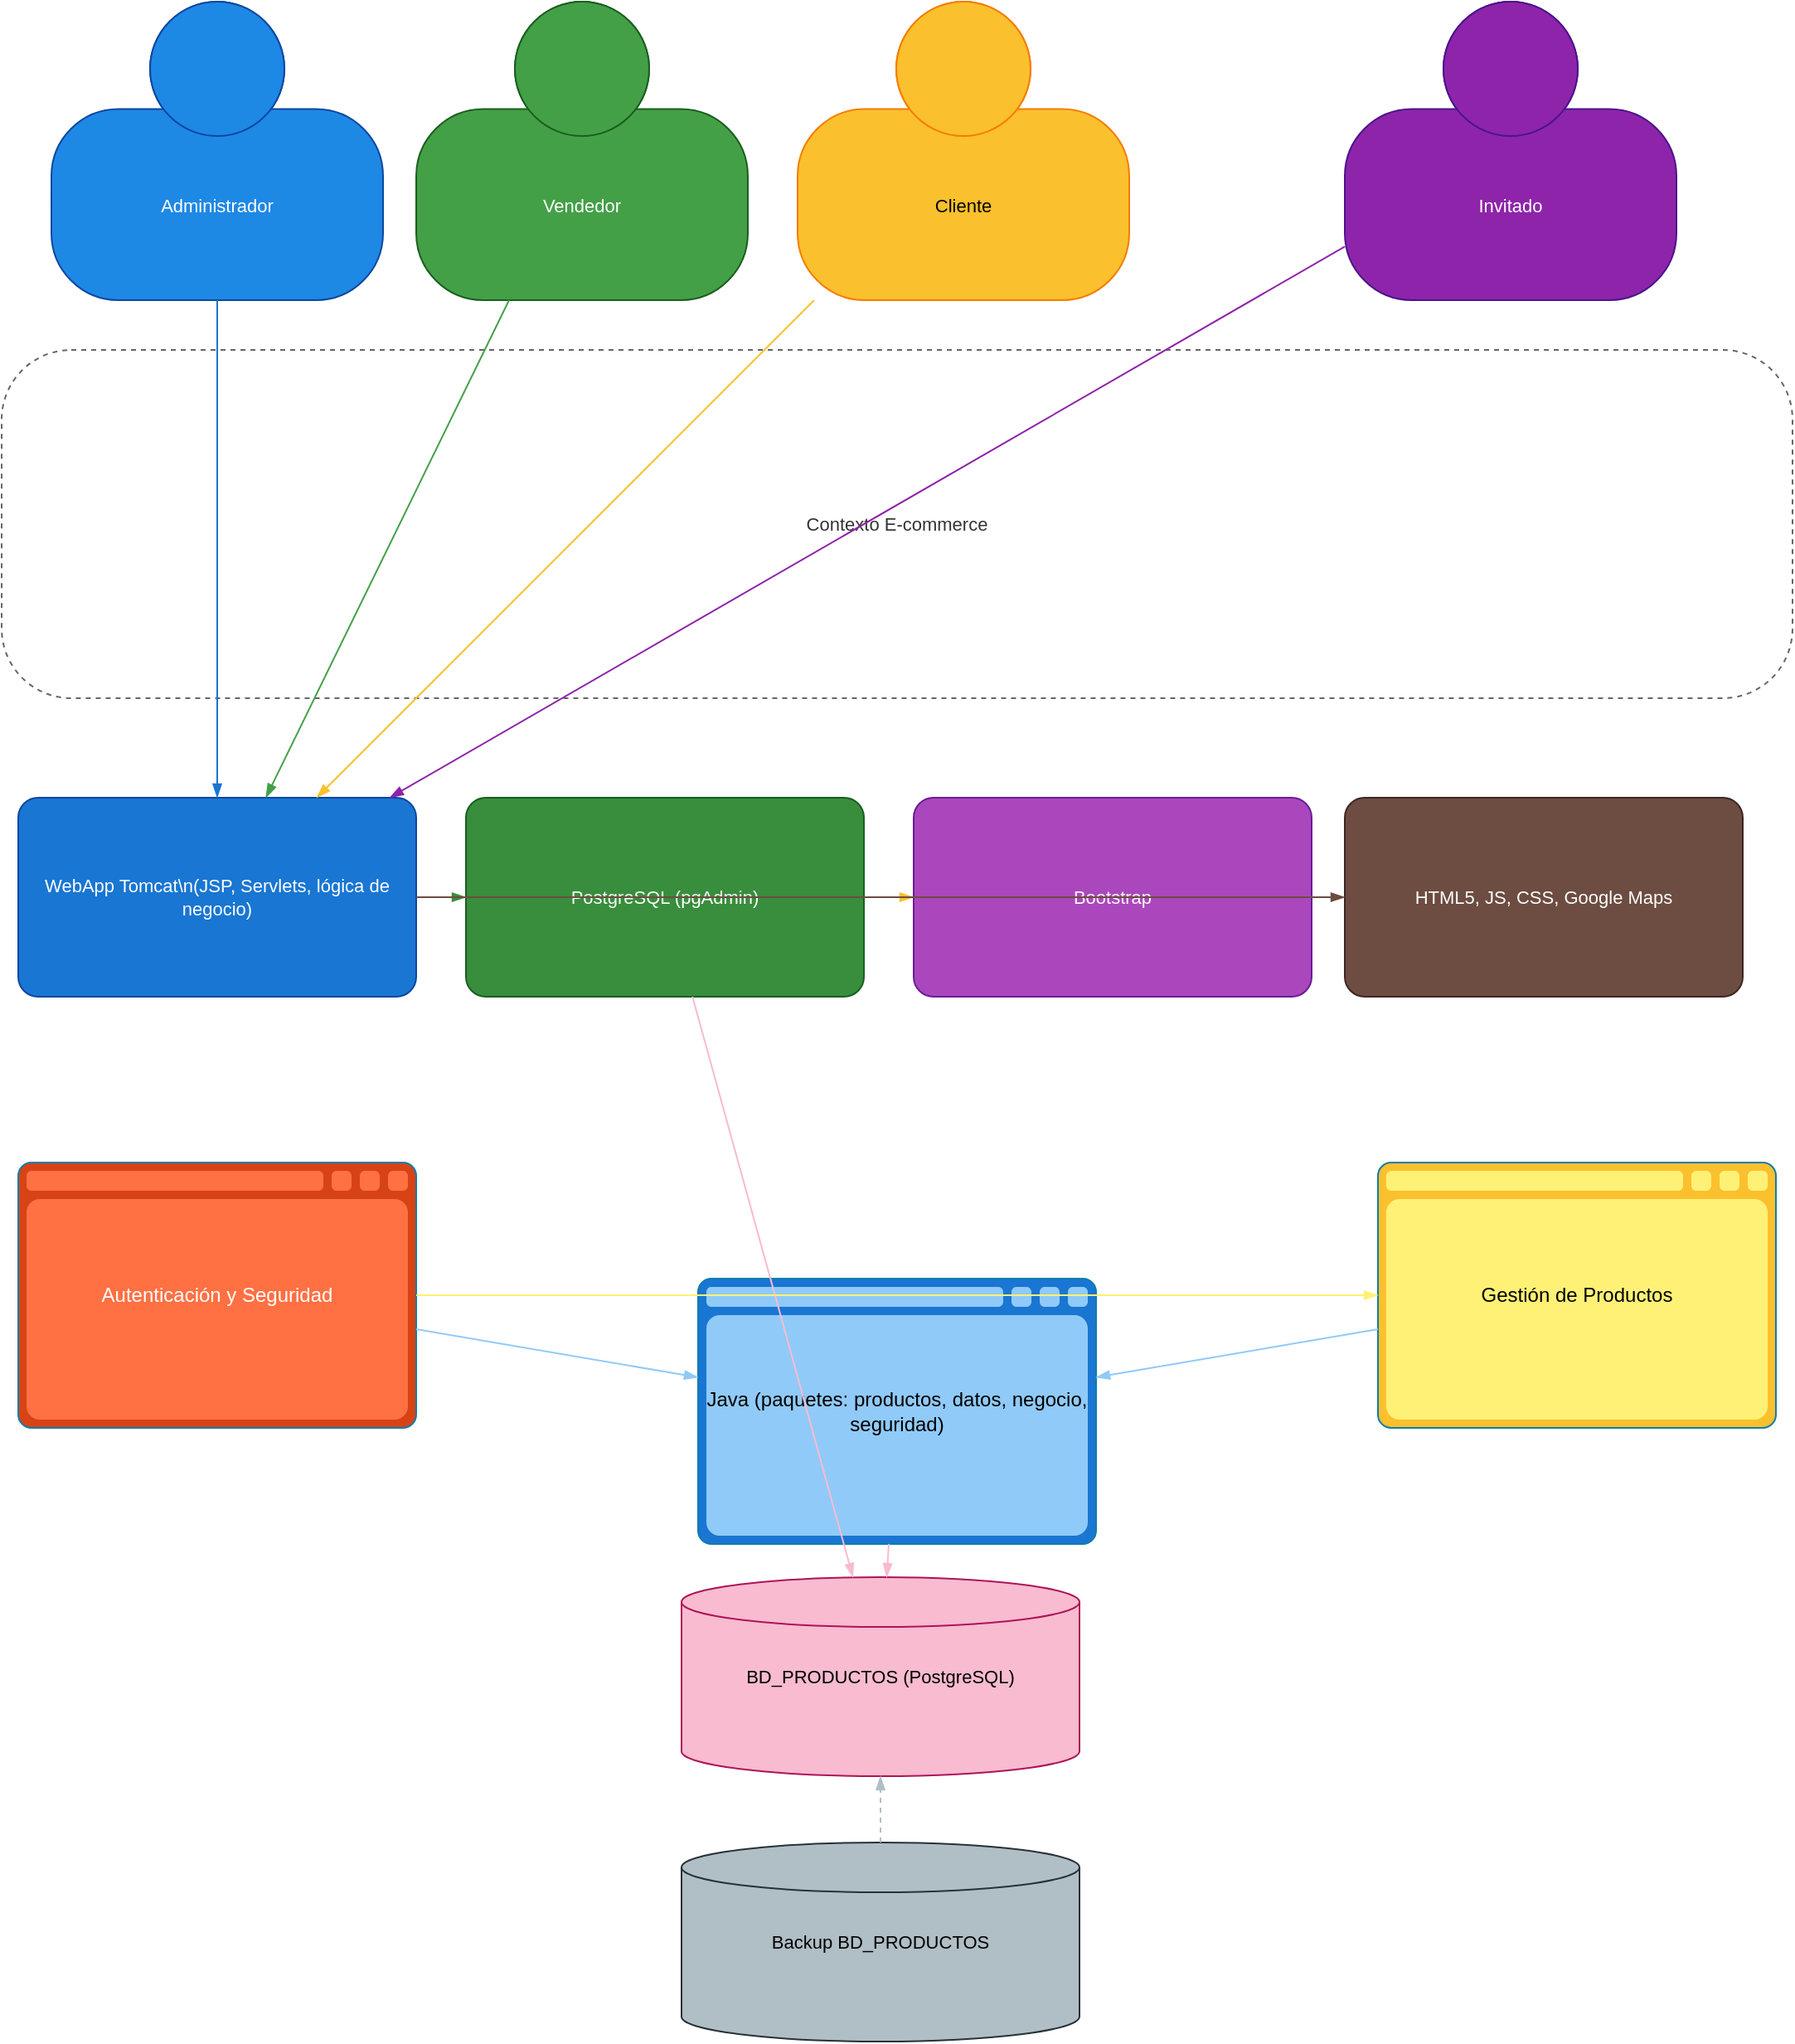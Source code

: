 <mxfile version="27.0.6" pages="2">
  <diagram name="C4 Context Diagram" id="context1">
    <mxGraphModel dx="872" dy="489" grid="1" gridSize="10" guides="1" tooltips="1" connect="1" arrows="1" fold="1" page="1" pageScale="1" pageWidth="827" pageHeight="1169" math="0" shadow="0">
      <root>
        <mxCell id="0" />
        <mxCell id="1" parent="0" />
        <!-- Fusionando estructura de Página 2 con nombres y contexto de tu proyecto -->
        <!-- Actores -->
        <mxCell id="a1" value="Administrador" style="html=1;fontSize=11;dashed=0;whiteSpace=wrap;fillColor=#1e88e5;strokeColor=#0d47a1;fontColor=#ffffff;shape=mxgraph.c4.person2;align=center;" vertex="1" parent="1">
          <mxGeometry x="340" y="310" width="200" height="180" as="geometry" />
        </mxCell>
        <mxCell id="a2" value="Vendedor" style="html=1;fontSize=11;dashed=0;whiteSpace=wrap;fillColor=#43a047;strokeColor=#1b5e20;fontColor=#ffffff;shape=mxgraph.c4.person2;align=center;" vertex="1" parent="1">
          <mxGeometry x="560" y="310" width="200" height="180" as="geometry" />
        </mxCell>
        <mxCell id="a3" value="Cliente" style="html=1;fontSize=11;dashed=0;whiteSpace=wrap;fillColor=#fbc02d;strokeColor=#f57c00;fontColor=#000000;shape=mxgraph.c4.person2;align=center;" vertex="1" parent="1">
          <mxGeometry x="790" y="310" width="200" height="180" as="geometry" />
        </mxCell>
        <mxCell id="a4" value="Invitado" style="html=1;fontSize=11;dashed=0;whiteSpace=wrap;fillColor=#8e24aa;strokeColor=#4a148c;fontColor=#ffffff;shape=mxgraph.c4.person2;align=center;" vertex="1" parent="1">
          <mxGeometry x="1120" y="310" width="200" height="180" as="geometry" />
        </mxCell>
        <!-- Limite de contexto -->
        <mxCell id="ctx1" value="Contexto E-commerce" style="rounded=1;fontSize=11;whiteSpace=wrap;html=1;dashed=1;arcSize=20;fillColor=none;strokeColor=#666666;fontColor=#333333;" vertex="1" parent="1">
          <mxGeometry x="310" y="520" width="1080" height="210" as="geometry" />
        </mxCell>
        <!-- Contenedores principales -->
        <mxCell id="c1" value="WebApp Tomcat\n(JSP, Servlets, lógica de negocio)" style="rounded=1;whiteSpace=wrap;html=1;fontSize=11;fillColor=#1976d2;fontColor=#ffffff;align=center;arcSize=10;strokeColor=#0d47a1;" vertex="1" parent="1">
          <mxGeometry x="320" y="790" width="240" height="120" as="geometry" />
        </mxCell>
        <mxCell id="c2" value="HTML5, JS, CSS, Google Maps" style="rounded=1;whiteSpace=wrap;html=1;fontSize=11;fillColor=#6d4c41;fontColor=#ffffff;align=center;arcSize=10;strokeColor=#3e2723;" vertex="1" parent="1">
          <mxGeometry x="1120" y="790" width="240" height="120" as="geometry" />
        </mxCell>
        <mxCell id="c3" value="Bootstrap" style="rounded=1;whiteSpace=wrap;html=1;fontSize=11;fillColor=#ab47bc;fontColor=#ffffff;align=center;arcSize=10;strokeColor=#6a1b9a;" vertex="1" parent="1">
          <mxGeometry x="860" y="790" width="240" height="120" as="geometry" />
        </mxCell>
        <mxCell id="c4" value="PostgreSQL (pgAdmin)" style="rounded=1;whiteSpace=wrap;html=1;fontSize=11;fillColor=#388e3c;fontColor=#ffffff;align=center;arcSize=10;strokeColor=#1b5e20;" vertex="1" parent="1">
          <mxGeometry x="590" y="790" width="240" height="120" as="geometry" />
        </mxCell>
        <!-- Servicios internos -->
        <mxCell id="s1" value="Gestión de Productos" style="shape=mxgraph.c4.webBrowserContainer2;whiteSpace=wrap;html=1;fillColor=#fff176;strokeColor=#fbc02d;fontColor=#000000;fontSize=12;align=center;" vertex="1" parent="1">
          <mxGeometry x="1140" y="1010" width="240" height="160" as="geometry" />
        </mxCell>
        <mxCell id="s2" value="Autenticación y Seguridad" style="shape=mxgraph.c4.webBrowserContainer2;whiteSpace=wrap;html=1;fillColor=#ff7043;strokeColor=#d84315;fontColor=#ffffff;fontSize=12;align=center;" vertex="1" parent="1">
          <mxGeometry x="320" y="1010" width="240" height="160" as="geometry" />
        </mxCell>
        <mxCell id="s3" value="Java (paquetes: productos, datos, negocio, seguridad)" style="shape=mxgraph.c4.webBrowserContainer2;whiteSpace=wrap;html=1;fillColor=#90caf9;strokeColor=#1976d2;fontColor=#000000;fontSize=12;align=center;" vertex="1" parent="1">
          <mxGeometry x="730" y="1080" width="240" height="160" as="geometry" />
        </mxCell>
        <mxCell id="db1" value="BD_PRODUCTOS (PostgreSQL)" style="shape=cylinder3;size=15;whiteSpace=wrap;html=1;fillColor=#f8bbd0;strokeColor=#ad1457;fontColor=#000000;fontSize=11;align=center;" vertex="1" parent="1">
          <mxGeometry x="720" y="1260" width="240" height="120" as="geometry" />
        </mxCell>
        <mxCell id="db2" value="Backup BD_PRODUCTOS" style="shape=cylinder3;size=15;whiteSpace=wrap;html=1;fillColor=#b0bec5;strokeColor=#263238;fontColor=#000000;fontSize=11;align=center;" vertex="1" parent="1">
          <mxGeometry x="720" y="1420" width="240" height="120" as="geometry" />
        </mxCell>
        <!-- Relaciones principales (ejemplo, puedes ajustar según tus relaciones reales) -->
        <mxCell id="r1" style="endArrow=blockThin;html=1;fontSize=10;fontColor=#1976d2;strokeWidth=1;endFill=1;strokeColor=#1976d2;" edge="1" parent="1" source="a1" target="c1">
          <mxGeometry relative="1" as="geometry" />
        </mxCell>
        <mxCell id="r2" style="endArrow=blockThin;html=1;fontSize=10;fontColor=#43a047;strokeWidth=1;endFill=1;strokeColor=#43a047;" edge="1" parent="1" source="a2" target="c1">
          <mxGeometry relative="1" as="geometry" />
        </mxCell>
        <mxCell id="r3" style="endArrow=blockThin;html=1;fontSize=10;fontColor=#fbc02d;strokeWidth=1;endFill=1;strokeColor=#fbc02d;" edge="1" parent="1" source="a3" target="c1">
          <mxGeometry relative="1" as="geometry" />
        </mxCell>
        <mxCell id="r4" style="endArrow=blockThin;html=1;fontSize=10;fontColor=#8e24aa;strokeWidth=1;endFill=1;strokeColor=#8e24aa;" edge="1" parent="1" source="a4" target="c1">
          <mxGeometry relative="1" as="geometry" />
        </mxCell>
        <mxCell id="r5" style="endArrow=blockThin;html=1;fontSize=10;fontColor=#388e3c;strokeWidth=1;endFill=1;strokeColor=#388e3c;" edge="1" parent="1" source="c1" target="c4">
          <mxGeometry relative="1" as="geometry" />
        </mxCell>
        <mxCell id="r6" style="endArrow=blockThin;html=1;fontSize=10;fontColor=#fbc02d;strokeWidth=1;endFill=1;strokeColor=#fbc02d;" edge="1" parent="1" source="c1" target="c3">
          <mxGeometry relative="1" as="geometry" />
        </mxCell>
        <mxCell id="r7" style="endArrow=blockThin;html=1;fontSize=10;fontColor=#6d4c41;strokeWidth=1;endFill=1;strokeColor=#6d4c41;" edge="1" parent="1" source="c1" target="c2">
          <mxGeometry relative="1" as="geometry" />
        </mxCell>
        <mxCell id="r8" style="endArrow=blockThin;html=1;fontSize=10;fontColor=#f8bbd0;strokeWidth=1;endFill=1;strokeColor=#f8bbd0;" edge="1" parent="1" source="c4" target="db1">
          <mxGeometry relative="1" as="geometry" />
        </mxCell>
        <mxCell id="r9" style="endArrow=blockThin;html=1;fontSize=10;fontColor=#b0bec5;strokeWidth=1;endFill=1;strokeColor=#b0bec5;dashed=1;" edge="1" parent="1" source="db2" target="db1">
          <mxGeometry relative="1" as="geometry" />
        </mxCell>
        <!-- Relaciones de servicios internos -->
        <mxCell id="r10" style="endArrow=blockThin;html=1;fontSize=10;fontColor=#fff176;strokeWidth=1;endFill=1;strokeColor=#fff176;" edge="1" parent="1" source="s2" target="s1">
          <mxGeometry relative="1" as="geometry" />
        </mxCell>
        <mxCell id="r11" style="endArrow=blockThin;html=1;fontSize=10;fontColor=#90caf9;strokeWidth=1;endFill=1;strokeColor=#90caf9;" edge="1" parent="1" source="s1" target="s3">
          <mxGeometry relative="1" as="geometry" />
        </mxCell>
        <mxCell id="r12" style="endArrow=blockThin;html=1;fontSize=10;fontColor=#90caf9;strokeWidth=1;endFill=1;strokeColor=#90caf9;" edge="1" parent="1" source="s2" target="s3">
          <mxGeometry relative="1" as="geometry" />
        </mxCell>
        <mxCell id="r13" style="endArrow=blockThin;html=1;fontSize=10;fontColor=#f8bbd0;strokeWidth=1;endFill=1;strokeColor=#f8bbd0;" edge="1" parent="1" source="s3" target="db1">
          <mxGeometry relative="1" as="geometry" />
        </mxCell>
      </root>
    </mxGraphModel>
  </diagram>
  <diagram id="LTJDgj2-6xQUVFfOMvB9" name="Página-2">
    <mxGraphModel dx="872" dy="489" grid="1" gridSize="10" guides="1" tooltips="1" connect="1" arrows="1" fold="1" page="1" pageScale="1" pageWidth="827" pageHeight="1169" math="0" shadow="0">
      <root>
        <mxCell id="0" />
        <mxCell id="1" parent="0" />
        <mxCell id="xy4HOPIGf3cJa-b_2TDP-1" style="edgeStyle=orthogonalEdgeStyle;rounded=0;orthogonalLoop=1;jettySize=auto;html=1;entryX=0;entryY=0.5;entryDx=0;entryDy=0;entryPerimeter=0;" edge="1" parent="1" source="xy4HOPIGf3cJa-b_2TDP-2" target="xy4HOPIGf3cJa-b_2TDP-11">
          <mxGeometry relative="1" as="geometry">
            <mxPoint x="510" y="640" as="targetPoint" />
          </mxGeometry>
        </mxCell>
        <object placeholders="1" c4Name="ADMINISTRADOR" c4Type="admin" c4Description="Administradores del sitio" label="&lt;font style=&quot;font-size: 16px&quot;&gt;&lt;b&gt;%c4Name%&lt;/b&gt;&lt;/font&gt;&lt;div&gt;[%c4Type%]&lt;/div&gt;&lt;br&gt;&lt;div&gt;&lt;font style=&quot;font-size: 11px&quot;&gt;&lt;font color=&quot;#cccccc&quot;&gt;%c4Description%&lt;/font&gt;&lt;/div&gt;" id="xy4HOPIGf3cJa-b_2TDP-2">
          <mxCell style="html=1;fontSize=11;dashed=0;whiteSpace=wrap;fillColor=#083F75;strokeColor=#06315C;fontColor=#ffffff;shape=mxgraph.c4.person2;align=center;metaEdit=1;points=[[0.5,0,0],[1,0.5,0],[1,0.75,0],[0.75,1,0],[0.5,1,0],[0.25,1,0],[0,0.75,0],[0,0.5,0]];resizable=0;gradientColor=default;" vertex="1" parent="1">
            <mxGeometry x="340" y="310" width="200" height="180" as="geometry" />
          </mxCell>
        </object>
        <object placeholders="1" c4Name="Empleado" c4Type="empleado" c4Description="Vendedores/empleados del E-commerce" label="&lt;font style=&quot;font-size: 16px&quot;&gt;&lt;b&gt;%c4Name%&lt;/b&gt;&lt;/font&gt;&lt;div&gt;[%c4Type%]&lt;/div&gt;&lt;br&gt;&lt;div&gt;&lt;font style=&quot;font-size: 11px&quot;&gt;&lt;font&gt;%c4Description%&lt;/font&gt;&lt;/font&gt;&lt;/div&gt;" id="xy4HOPIGf3cJa-b_2TDP-3">
          <mxCell style="html=1;fontSize=11;dashed=0;whiteSpace=wrap;fillColor=#fff2cc;strokeColor=#d6b656;shape=mxgraph.c4.person2;align=center;metaEdit=1;points=[[0.5,0,0],[1,0.5,0],[1,0.75,0],[0.75,1,0],[0.5,1,0],[0.25,1,0],[0,0.75,0],[0,0.5,0]];resizable=0;fontColor=#000033;" vertex="1" parent="1">
            <mxGeometry x="560" y="310" width="200" height="180" as="geometry" />
          </mxCell>
        </object>
        <mxCell id="xy4HOPIGf3cJa-b_2TDP-4" style="edgeStyle=orthogonalEdgeStyle;rounded=0;orthogonalLoop=1;jettySize=auto;html=1;entryX=1;entryY=0.75;entryDx=0;entryDy=0;entryPerimeter=0;exitX=0.045;exitY=0.933;exitDx=0;exitDy=0;exitPerimeter=0;" edge="1" parent="1" source="xy4HOPIGf3cJa-b_2TDP-5" target="xy4HOPIGf3cJa-b_2TDP-11">
          <mxGeometry relative="1" as="geometry">
            <mxPoint x="860" y="660" as="targetPoint" />
            <Array as="points">
              <mxPoint x="800" y="478" />
              <mxPoint x="800" y="650" />
            </Array>
          </mxGeometry>
        </mxCell>
        <object placeholders="1" c4Name="CLIENTE" c4Type="cliente" c4Description="Clientes que visiten el sitio" label="&lt;font style=&quot;font-size: 16px&quot;&gt;&lt;b&gt;%c4Name%&lt;/b&gt;&lt;/font&gt;&lt;div&gt;[%c4Type%]&lt;/div&gt;&lt;br&gt;&lt;div&gt;&lt;font style=&quot;font-size: 11px&quot;&gt;&lt;font&gt;%c4Description%&lt;/font&gt;&lt;/font&gt;&lt;/div&gt;" id="xy4HOPIGf3cJa-b_2TDP-5">
          <mxCell style="html=1;fontSize=11;dashed=0;whiteSpace=wrap;fillColor=#ffe6cc;strokeColor=#d79b00;shape=mxgraph.c4.person2;align=center;metaEdit=1;points=[[0.5,0,0],[1,0.5,0],[1,0.75,0],[0.75,1,0],[0.5,1,0],[0.25,1,0],[0,0.75,0],[0,0.5,0]];resizable=0;fontColor=#000033;" vertex="1" parent="1">
            <mxGeometry x="790" y="310" width="200" height="180" as="geometry" />
          </mxCell>
        </object>
        <mxCell id="xy4HOPIGf3cJa-b_2TDP-6" style="edgeStyle=orthogonalEdgeStyle;rounded=0;orthogonalLoop=1;jettySize=auto;html=1;" edge="1" parent="1" source="xy4HOPIGf3cJa-b_2TDP-7" target="xy4HOPIGf3cJa-b_2TDP-13">
          <mxGeometry relative="1" as="geometry" />
        </mxCell>
        <object placeholders="1" c4Name="INVITADO" c4Type="Invitado" c4Description="Invitados del sitio (no logeados)" label="&lt;font style=&quot;font-size: 16px&quot;&gt;&lt;b&gt;%c4Name%&lt;/b&gt;&lt;/font&gt;&lt;div&gt;[%c4Type%]&lt;/div&gt;&lt;br&gt;&lt;div&gt;&lt;font style=&quot;font-size: 11px&quot;&gt;&lt;font&gt;%c4Description%&lt;/font&gt;&lt;/font&gt;&lt;/div&gt;" id="xy4HOPIGf3cJa-b_2TDP-7">
          <mxCell style="html=1;fontSize=11;dashed=0;whiteSpace=wrap;fillColor=#e1d5e7;strokeColor=#9673a6;shape=mxgraph.c4.person2;align=center;metaEdit=1;points=[[0.5,0,0],[1,0.5,0],[1,0.75,0],[0.75,1,0],[0.5,1,0],[0.25,1,0],[0,0.75,0],[0,0.5,0]];resizable=0;fontColor=default;" vertex="1" parent="1">
            <mxGeometry x="1120" y="310" width="200" height="180" as="geometry" />
          </mxCell>
        </object>
        <object placeholders="1" c4Name="CONTEXTO" c4Type="ContainerScopeBoundary" c4Application="Contexto" label="&lt;font style=&quot;font-size: 16px&quot;&gt;&lt;b&gt;&lt;div style=&quot;text-align: left&quot;&gt;%c4Name%&lt;/div&gt;&lt;/b&gt;&lt;/font&gt;&lt;div style=&quot;text-align: left&quot;&gt;[%c4Application%]&lt;/div&gt;" id="xy4HOPIGf3cJa-b_2TDP-8">
          <mxCell style="rounded=1;fontSize=11;whiteSpace=wrap;html=1;dashed=1;arcSize=20;fillColor=none;strokeColor=#666666;fontColor=#333333;labelBackgroundColor=none;align=left;verticalAlign=bottom;labelBorderColor=none;spacingTop=0;spacing=10;dashPattern=8 4;metaEdit=1;rotatable=0;perimeter=rectanglePerimeter;noLabel=0;labelPadding=0;allowArrows=0;connectable=0;expand=0;recursiveResize=0;editable=1;pointerEvents=0;absoluteArcSize=1;points=[[0.25,0,0],[0.5,0,0],[0.75,0,0],[1,0.25,0],[1,0.5,0],[1,0.75,0],[0.75,1,0],[0.5,1,0],[0.25,1,0],[0,0.75,0],[0,0.5,0],[0,0.25,0]];" vertex="1" parent="1">
            <mxGeometry x="310" y="520" width="1080" height="210" as="geometry" />
          </mxCell>
        </object>
        <object placeholders="1" c4Name="Container" c4Type="ContainerScopeBoundary" c4Application="CONTAINER" label="&lt;font style=&quot;font-size: 16px&quot;&gt;&lt;b&gt;&lt;div style=&quot;text-align: left&quot;&gt;%c4Name%&lt;/div&gt;&lt;/b&gt;&lt;/font&gt;&lt;div style=&quot;text-align: left&quot;&gt;[%c4Application%]&lt;/div&gt;" id="xy4HOPIGf3cJa-b_2TDP-9">
          <mxCell style="rounded=1;fontSize=11;whiteSpace=wrap;html=1;dashed=1;arcSize=20;fillColor=none;strokeColor=#666666;fontColor=#333333;labelBackgroundColor=none;align=left;verticalAlign=bottom;labelBorderColor=none;spacingTop=0;spacing=10;dashPattern=8 4;metaEdit=1;rotatable=0;perimeter=rectanglePerimeter;noLabel=0;labelPadding=0;allowArrows=0;connectable=0;expand=0;recursiveResize=0;editable=1;pointerEvents=0;absoluteArcSize=1;points=[[0.25,0,0],[0.5,0,0],[0.75,0,0],[1,0.25,0],[1,0.5,0],[1,0.75,0],[0.75,1,0],[0.5,1,0],[0.25,1,0],[0,0.75,0],[0,0.5,0],[0,0.25,0]];" vertex="1" parent="1">
            <mxGeometry x="310" y="750" width="1080" height="210" as="geometry" />
          </mxCell>
        </object>
        <object placeholders="1" c4Name="COMPONENTES" c4Type="ContainerScopeBoundary" c4Application="Componentes" label="&lt;font style=&quot;font-size: 16px&quot;&gt;&lt;b&gt;&lt;div style=&quot;text-align: left&quot;&gt;%c4Name%&lt;/div&gt;&lt;/b&gt;&lt;/font&gt;&lt;div style=&quot;text-align: left&quot;&gt;[%c4Application%]&lt;/div&gt;" id="xy4HOPIGf3cJa-b_2TDP-10">
          <mxCell style="rounded=1;fontSize=11;whiteSpace=wrap;html=1;dashed=1;arcSize=20;fillColor=none;strokeColor=#666666;fontColor=#333333;labelBackgroundColor=none;align=left;verticalAlign=bottom;labelBorderColor=none;spacingTop=0;spacing=10;dashPattern=8 4;metaEdit=1;rotatable=0;perimeter=rectanglePerimeter;noLabel=0;labelPadding=0;allowArrows=0;connectable=0;expand=0;recursiveResize=0;editable=1;pointerEvents=0;absoluteArcSize=1;points=[[0.25,0,0],[0.5,0,0],[0.75,0,0],[1,0.25,0],[1,0.5,0],[1,0.75,0],[0.75,1,0],[0.5,1,0],[0.25,1,0],[0,0.75,0],[0,0.5,0],[0,0.25,0]];" vertex="1" parent="1">
            <mxGeometry x="310" y="990" width="1080" height="610" as="geometry" />
          </mxCell>
        </object>
        <object placeholders="1" c4Name="LOGIN" c4Type="Frameworks y Motorde base de datos" c4Technology="Bootsrap,PG admin 4, Google maps" c4Description="Los Usuarios: Administrador, Empleado, deben logearse para acceder a sus respectivos roles y funciones" label="&lt;font style=&quot;font-size: 16px&quot;&gt;&lt;b&gt;%c4Name%&lt;/b&gt;&lt;/font&gt;&lt;div&gt;[%c4Type%: %c4Technology%]&lt;/div&gt;&lt;br&gt;&lt;div&gt;&lt;font style=&quot;font-size: 11px&quot;&gt;&lt;font&gt;%c4Description%&lt;/font&gt;&lt;/font&gt;&lt;/div&gt;" id="xy4HOPIGf3cJa-b_2TDP-11">
          <mxCell style="rounded=1;whiteSpace=wrap;html=1;fontSize=11;labelBackgroundColor=none;fillColor=#e1d5e7;align=center;arcSize=10;strokeColor=#9673a6;metaEdit=1;resizable=0;points=[[0.25,0,0],[0.5,0,0],[0.75,0,0],[1,0.25,0],[1,0.5,0],[1,0.75,0],[0.75,1,0],[0.5,1,0],[0.25,1,0],[0,0.75,0],[0,0.5,0],[0,0.25,0]];fontColor=default;" vertex="1" parent="1">
            <mxGeometry x="460" y="560" width="240" height="120" as="geometry" />
          </mxCell>
        </object>
        <mxCell id="xy4HOPIGf3cJa-b_2TDP-12" style="edgeStyle=orthogonalEdgeStyle;rounded=0;orthogonalLoop=1;jettySize=auto;html=1;entryX=1;entryY=0.5;entryDx=0;entryDy=0;entryPerimeter=0;" edge="1" parent="1" source="xy4HOPIGf3cJa-b_2TDP-13" target="xy4HOPIGf3cJa-b_2TDP-20">
          <mxGeometry relative="1" as="geometry">
            <mxPoint x="1340" y="870" as="targetPoint" />
            <Array as="points">
              <mxPoint x="1380" y="630" />
              <mxPoint x="1380" y="850" />
            </Array>
          </mxGeometry>
        </mxCell>
        <object placeholders="1" c4Name="E-Commerce- PARADISE STORE" c4Type="Container" c4Technology="Bootsrap,PG admin 4, Google maps" c4Description="INDEX,PRODUCTOS,CATEGORIA" label="&lt;font style=&quot;font-size: 16px&quot;&gt;&lt;b&gt;%c4Name%&lt;/b&gt;&lt;/font&gt;&lt;div&gt;[%c4Type%: %c4Technology%]&lt;/div&gt;&lt;br&gt;&lt;div&gt;&lt;font style=&quot;font-size: 11px&quot;&gt;&lt;font color=&quot;#E6E6E6&quot;&gt;%c4Description%&lt;/font&gt;&lt;/div&gt;" id="xy4HOPIGf3cJa-b_2TDP-13">
          <mxCell style="rounded=1;whiteSpace=wrap;html=1;fontSize=11;labelBackgroundColor=none;fillColor=#6a00ff;fontColor=#ffffff;align=center;arcSize=10;strokeColor=#3700CC;metaEdit=1;resizable=0;points=[[0.25,0,0],[0.5,0,0],[0.75,0,0],[1,0.25,0],[1,0.5,0],[1,0.75,0],[0.75,1,0],[0.5,1,0],[0.25,1,0],[0,0.75,0],[0,0.5,0],[0,0.25,0]];" vertex="1" parent="1">
            <mxGeometry x="1090" y="560" width="240" height="120" as="geometry" />
          </mxCell>
        </object>
        <mxCell id="xy4HOPIGf3cJa-b_2TDP-14" style="edgeStyle=orthogonalEdgeStyle;rounded=0;orthogonalLoop=1;jettySize=auto;html=1;" edge="1" parent="1" source="xy4HOPIGf3cJa-b_2TDP-3" target="xy4HOPIGf3cJa-b_2TDP-11">
          <mxGeometry relative="1" as="geometry">
            <Array as="points" />
          </mxGeometry>
        </mxCell>
        <object placeholders="1" c4Type="Relationship" c4Description="SI ENTRA   A CARRITO DEBE LOGEARSE " label="&lt;div style=&quot;text-align: left&quot;&gt;&lt;div style=&quot;text-align: center&quot;&gt;&lt;b&gt;%c4Description%&lt;/b&gt;&lt;/div&gt;&lt;/div&gt;" id="xy4HOPIGf3cJa-b_2TDP-15">
          <mxCell style="endArrow=blockThin;html=1;fontSize=10;fontColor=#FF0000;strokeWidth=1;endFill=1;strokeColor=#828282;elbow=vertical;metaEdit=1;endSize=14;startSize=14;jumpStyle=arc;jumpSize=16;rounded=0;edgeStyle=orthogonalEdgeStyle;" edge="1" parent="1" source="xy4HOPIGf3cJa-b_2TDP-13">
            <mxGeometry width="240" relative="1" as="geometry">
              <mxPoint x="764" y="620" as="sourcePoint" />
              <mxPoint x="700" y="620" as="targetPoint" />
            </mxGeometry>
          </mxCell>
        </object>
        <object placeholders="1" c4Type="Relationship" c4Description="lOS ADMINISTRADORES/EMPLEADOS/CLIENTES YA LOGEADOS DEBEN PODER VISITAR EL SITIO" label="&lt;div style=&quot;text-align: left&quot;&gt;&lt;div style=&quot;text-align: center&quot;&gt;&lt;b&gt;%c4Description%&lt;/b&gt;&lt;/div&gt;" id="xy4HOPIGf3cJa-b_2TDP-16">
          <mxCell style="endArrow=blockThin;html=1;fontSize=10;fontColor=#404040;strokeWidth=1;endFill=1;strokeColor=#828282;elbow=vertical;metaEdit=1;endSize=14;startSize=14;jumpStyle=arc;jumpSize=16;rounded=0;edgeStyle=orthogonalEdgeStyle;entryX=0.5;entryY=1;entryDx=0;entryDy=0;entryPerimeter=0;" edge="1" parent="1" target="xy4HOPIGf3cJa-b_2TDP-13">
            <mxGeometry x="-0.219" y="-10" width="240" relative="1" as="geometry">
              <mxPoint x="560" y="680" as="sourcePoint" />
              <mxPoint x="1120" y="690" as="targetPoint" />
              <Array as="points">
                <mxPoint x="560" y="700" />
                <mxPoint x="1270" y="700" />
                <mxPoint x="1270" y="690" />
                <mxPoint x="1124" y="690" />
              </Array>
              <mxPoint as="offset" />
            </mxGeometry>
          </mxCell>
        </object>
        <mxCell id="xy4HOPIGf3cJa-b_2TDP-17" style="edgeStyle=orthogonalEdgeStyle;rounded=0;orthogonalLoop=1;jettySize=auto;html=1;" edge="1" parent="1" source="xy4HOPIGf3cJa-b_2TDP-18" target="xy4HOPIGf3cJa-b_2TDP-25">
          <mxGeometry relative="1" as="geometry">
            <Array as="points">
              <mxPoint x="440" y="970" />
              <mxPoint x="440" y="970" />
            </Array>
          </mxGeometry>
        </mxCell>
        <object placeholders="1" c4Name="APACHE TOMCAT 9" c4Type="Container" c4Technology="Java Servlet 4.0,JavaServer Pages 2.3, Java Unified Expression Language 3.0 y Java API para WebSocket 1.0" c4Description="Servidor Web para Java" label="&lt;font style=&quot;font-size: 16px&quot;&gt;&lt;b&gt;%c4Name%&lt;/b&gt;&lt;/font&gt;&lt;div&gt;[%c4Type%: %c4Technology%]&lt;/div&gt;&lt;br&gt;&lt;div&gt;&lt;font style=&quot;font-size: 11px&quot;&gt;&lt;font&gt;%c4Description%&lt;/font&gt;&lt;/font&gt;&lt;/div&gt;" id="xy4HOPIGf3cJa-b_2TDP-18">
          <mxCell style="rounded=1;whiteSpace=wrap;html=1;fontSize=11;labelBackgroundColor=none;fillColor=#f0a30a;fontColor=#000000;align=center;arcSize=10;strokeColor=#BD7000;metaEdit=1;resizable=0;points=[[0.25,0,0],[0.5,0,0],[0.75,0,0],[1,0.25,0],[1,0.5,0],[1,0.75,0],[0.75,1,0],[0.5,1,0],[0.25,1,0],[0,0.75,0],[0,0.5,0],[0,0.25,0]];" vertex="1" parent="1">
            <mxGeometry x="320" y="790" width="240" height="120" as="geometry" />
          </mxCell>
        </object>
        <mxCell id="xy4HOPIGf3cJa-b_2TDP-19" style="edgeStyle=orthogonalEdgeStyle;rounded=0;orthogonalLoop=1;jettySize=auto;html=1;exitX=0;exitY=0.5;exitDx=0;exitDy=0;exitPerimeter=0;" edge="1" parent="1" source="xy4HOPIGf3cJa-b_2TDP-20" target="xy4HOPIGf3cJa-b_2TDP-21">
          <mxGeometry relative="1" as="geometry" />
        </mxCell>
        <object placeholders="1" c4Name="HTML5, GOOGLE API(MAP) " c4Type="Container" c4Technology="HTML, CSS y JavaScript" c4Description="HTML5, CSS, JS PARA EL CUERPO Y FUNCIONES DEL SITIO WEB" label="&lt;font style=&quot;font-size: 16px&quot;&gt;&lt;b&gt;%c4Name%&lt;/b&gt;&lt;/font&gt;&lt;div&gt;[%c4Type%: %c4Technology%]&lt;/div&gt;&lt;br&gt;&lt;div&gt;&lt;font style=&quot;font-size: 11px&quot;&gt;&lt;font color=&quot;#E6E6E6&quot;&gt;%c4Description%&lt;/font&gt;&lt;/div&gt;" id="xy4HOPIGf3cJa-b_2TDP-20">
          <mxCell style="rounded=1;whiteSpace=wrap;html=1;fontSize=11;labelBackgroundColor=none;fillColor=#a0522d;fontColor=#ffffff;align=center;arcSize=10;strokeColor=#6D1F00;metaEdit=1;resizable=0;points=[[0.25,0,0],[0.5,0,0],[0.75,0,0],[1,0.25,0],[1,0.5,0],[1,0.75,0],[0.75,1,0],[0.5,1,0],[0.25,1,0],[0,0.75,0],[0,0.5,0],[0,0.25,0]];" vertex="1" parent="1">
            <mxGeometry x="1120" y="790" width="240" height="120" as="geometry" />
          </mxCell>
        </object>
        <object placeholders="1" c4Name="BOOTSTRAP" c4Type="Container" c4Technology="HTML, CSS y JavaScript" c4Description="bootstrap para diseños ya definidos en e sitio (administrar productos)" label="&lt;font style=&quot;font-size: 16px&quot;&gt;&lt;b&gt;%c4Name%&lt;/b&gt;&lt;/font&gt;&lt;div&gt;[%c4Type%: %c4Technology%]&lt;/div&gt;&lt;br&gt;&lt;div&gt;&lt;font style=&quot;font-size: 11px&quot;&gt;&lt;font&gt;%c4Description%&lt;/font&gt;&lt;/font&gt;&lt;/div&gt;" id="xy4HOPIGf3cJa-b_2TDP-21">
          <mxCell style="rounded=1;whiteSpace=wrap;html=1;fontSize=11;labelBackgroundColor=none;fillColor=#C22ED9;fontColor=#000000;align=center;arcSize=10;strokeColor=#0E7DAD;metaEdit=1;resizable=0;points=[[0.25,0,0],[0.5,0,0],[0.75,0,0],[1,0.25,0],[1,0.5,0],[1,0.75,0],[0.75,1,0],[0.5,1,0],[0.25,1,0],[0,0.75,0],[0,0.5,0],[0,0.25,0]];" vertex="1" parent="1">
            <mxGeometry x="860" y="790" width="240" height="120" as="geometry" />
          </mxCell>
        </object>
        <mxCell id="xy4HOPIGf3cJa-b_2TDP-22" style="edgeStyle=orthogonalEdgeStyle;rounded=0;orthogonalLoop=1;jettySize=auto;html=1;entryX=1;entryY=0.5;entryDx=0;entryDy=0;entryPerimeter=0;" edge="1" parent="1" source="xy4HOPIGf3cJa-b_2TDP-23" target="xy4HOPIGf3cJa-b_2TDP-26">
          <mxGeometry relative="1" as="geometry">
            <mxPoint x="1260" y="1320" as="targetPoint" />
            <Array as="points">
              <mxPoint x="1260" y="1320" />
            </Array>
          </mxGeometry>
        </mxCell>
        <object placeholders="1" c4Name="GESTION DE PRODUCTOS" c4Type="Container" c4Technology="e.g. JavaScript,Java, Pgadmin." c4Description="La gestión de productos incluye todoslos productos del sitio, su compra(carrito), añadir, eliminar, de acuerdo a cada rol de usuario." label="&lt;font style=&quot;font-size: 16px&quot;&gt;&lt;b&gt;%c4Name%&lt;/b&gt;&lt;/font&gt;&lt;div&gt;[%c4Type%:&amp;nbsp;%c4Technology%]&lt;/div&gt;&lt;br&gt;&lt;div&gt;&lt;font style=&quot;font-size: 11px&quot;&gt;&lt;font&gt;%c4Description%&lt;/font&gt;&lt;/font&gt;&lt;/div&gt;" id="xy4HOPIGf3cJa-b_2TDP-23">
          <mxCell style="shape=mxgraph.c4.webBrowserContainer2;whiteSpace=wrap;html=1;boundedLbl=1;rounded=0;labelBackgroundColor=none;strokeColor=#36393d;fillColor=#ffff88;strokeColor=#118ACD;strokeColor2=#0E7DAD;fontSize=12;align=center;metaEdit=1;points=[[0.5,0,0],[1,0.25,0],[1,0.5,0],[1,0.75,0],[0.5,1,0],[0,0.75,0],[0,0.5,0],[0,0.25,0]];resizable=0;" vertex="1" parent="1">
            <mxGeometry x="1140" y="1010" width="240" height="160" as="geometry" />
          </mxCell>
        </object>
        <mxCell id="xy4HOPIGf3cJa-b_2TDP-24" style="edgeStyle=orthogonalEdgeStyle;rounded=0;orthogonalLoop=1;jettySize=auto;html=1;exitX=0.5;exitY=1;exitDx=0;exitDy=0;exitPerimeter=0;entryX=0;entryY=0.5;entryDx=0;entryDy=0;entryPerimeter=0;" edge="1" parent="1" source="xy4HOPIGf3cJa-b_2TDP-25" target="xy4HOPIGf3cJa-b_2TDP-26">
          <mxGeometry relative="1" as="geometry">
            <mxPoint x="440" y="1320" as="targetPoint" />
          </mxGeometry>
        </mxCell>
        <object placeholders="1" c4Name="AUTENTIFICACION" c4Type="Container" c4Technology="JavaScript,Java, Pgamdin." c4Description="Scripts JS que ayuden a la validación de usuarios para sus respectivos LOGIN y su rol en general" label="&lt;font style=&quot;font-size: 16px&quot;&gt;&lt;b&gt;%c4Name%&lt;/b&gt;&lt;/font&gt;&lt;div&gt;[%c4Type%:&amp;nbsp;%c4Technology%]&lt;/div&gt;&lt;br&gt;&lt;div&gt;&lt;font style=&quot;font-size: 11px&quot;&gt;&lt;font&gt;%c4Description%&lt;/font&gt;&lt;/font&gt;&lt;/div&gt;" id="xy4HOPIGf3cJa-b_2TDP-25">
          <mxCell style="shape=mxgraph.c4.webBrowserContainer2;whiteSpace=wrap;html=1;boundedLbl=1;rounded=0;labelBackgroundColor=none;strokeColor=#36393d;fillColor=#ffff88;strokeColor=#118ACD;strokeColor2=#0E7DAD;fontSize=12;align=center;metaEdit=1;points=[[0.5,0,0],[1,0.25,0],[1,0.5,0],[1,0.75,0],[0.5,1,0],[0,0.75,0],[0,0.5,0],[0,0.25,0]];resizable=0;" vertex="1" parent="1">
            <mxGeometry x="320" y="1010" width="240" height="160" as="geometry" />
          </mxCell>
        </object>
        <object placeholders="1" c4Name="BD_PRODUCTOS" c4Type="Container" c4Technology="Base de datos Postgresql" c4Description="En esta base de datos se gestiona toda la información de Administradores, Empleados, Usuarios, la gestión de productos en general." label="&lt;font&gt;&lt;b&gt;%c4Name%&lt;/b&gt;&lt;/font&gt;&lt;div&gt;[%c4Type%:&amp;nbsp;%c4Technology%]&lt;/div&gt;&lt;br&gt;&lt;div&gt;&lt;font&gt;&lt;font&gt;%c4Description%&lt;/font&gt;&lt;/font&gt;&lt;/div&gt;" id="xy4HOPIGf3cJa-b_2TDP-26">
          <mxCell style="shape=cylinder3;size=15;whiteSpace=wrap;html=1;boundedLbl=1;rounded=0;labelBackgroundColor=none;fillColor=#f8cecc;fontSize=11;align=center;strokeColor=#b85450;metaEdit=1;points=[[0.5,0,0],[1,0.25,0],[1,0.5,0],[1,0.75,0],[0.5,1,0],[0,0.75,0],[0,0.5,0],[0,0.25,0]];resizable=0;gradientColor=#ea6b66;" vertex="1" parent="1">
            <mxGeometry x="720" y="1260" width="240" height="120" as="geometry" />
          </mxCell>
        </object>
        <object placeholders="1" c4Name="POSTGRESQL PGADMIN" c4Type="Container" c4Technology="Lenguaje SQL, compatible con Java" c4Description="Esto es el servicio de BDD, no la base como tal" label="&lt;font style=&quot;font-size: 16px&quot;&gt;&lt;b&gt;%c4Name%&lt;/b&gt;&lt;/font&gt;&lt;div&gt;[%c4Type%: %c4Technology%]&lt;/div&gt;&lt;br&gt;&lt;div&gt;&lt;font style=&quot;font-size: 11px&quot;&gt;&lt;font&gt;%c4Description%&lt;/font&gt;&lt;/font&gt;&lt;/div&gt;" id="xy4HOPIGf3cJa-b_2TDP-27">
          <mxCell style="rounded=1;whiteSpace=wrap;html=1;fontSize=11;labelBackgroundColor=none;fillColor=#d5e8d4;align=center;arcSize=10;strokeColor=#82b366;metaEdit=1;resizable=0;points=[[0.25,0,0],[0.5,0,0],[0.75,0,0],[1,0.25,0],[1,0.5,0],[1,0.75,0],[0.75,1,0],[0.5,1,0],[0.25,1,0],[0,0.75,0],[0,0.5,0],[0,0.25,0]];gradientColor=#97d077;fontColor=default;" vertex="1" parent="1">
            <mxGeometry x="590" y="790" width="240" height="120" as="geometry" />
          </mxCell>
        </object>
        <mxCell id="xy4HOPIGf3cJa-b_2TDP-28" style="edgeStyle=orthogonalEdgeStyle;rounded=0;orthogonalLoop=1;jettySize=auto;html=1;exitX=0;exitY=0.5;exitDx=0;exitDy=0;exitPerimeter=0;entryX=1;entryY=0.5;entryDx=0;entryDy=0;entryPerimeter=0;" edge="1" parent="1" source="xy4HOPIGf3cJa-b_2TDP-21" target="xy4HOPIGf3cJa-b_2TDP-27">
          <mxGeometry relative="1" as="geometry" />
        </mxCell>
        <mxCell id="xy4HOPIGf3cJa-b_2TDP-29" style="edgeStyle=orthogonalEdgeStyle;rounded=0;orthogonalLoop=1;jettySize=auto;html=1;exitX=0;exitY=0.5;exitDx=0;exitDy=0;exitPerimeter=0;entryX=1;entryY=0.5;entryDx=0;entryDy=0;entryPerimeter=0;" edge="1" parent="1" source="xy4HOPIGf3cJa-b_2TDP-27" target="xy4HOPIGf3cJa-b_2TDP-18">
          <mxGeometry relative="1" as="geometry" />
        </mxCell>
        <object placeholders="1" c4Type="Relationship" c4Description="La autentificación dará acceso a la gestión de los productos en base al rol que el usuario tenga durante la conexión. " label="&lt;div style=&quot;text-align: left&quot;&gt;&lt;div style=&quot;text-align: center&quot;&gt;&lt;b&gt;%c4Description%&lt;/b&gt;&lt;/div&gt;" id="xy4HOPIGf3cJa-b_2TDP-30">
          <mxCell style="endArrow=blockThin;html=1;fontSize=10;fontColor=#404040;strokeWidth=1;endFill=1;strokeColor=#828282;elbow=vertical;metaEdit=1;endSize=14;startSize=14;jumpStyle=arc;jumpSize=16;rounded=0;edgeStyle=orthogonalEdgeStyle;entryX=0.017;entryY=0.194;entryDx=0;entryDy=0;entryPerimeter=0;exitX=0.983;exitY=0.181;exitDx=0;exitDy=0;exitPerimeter=0;" edge="1" parent="1" source="xy4HOPIGf3cJa-b_2TDP-25" target="xy4HOPIGf3cJa-b_2TDP-23">
            <mxGeometry width="240" relative="1" as="geometry">
              <mxPoint x="580" y="1040" as="sourcePoint" />
              <mxPoint x="820" y="1040" as="targetPoint" />
            </mxGeometry>
          </mxCell>
        </object>
        <object placeholders="1" c4Name="JAVA" c4Type="Container" c4Technology="e.g. JavaScript, Angular etc." c4Description="Lenguaje de programación que maneja el sitio para la administración de clases y paquetes." label="&lt;font style=&quot;font-size: 16px&quot;&gt;&lt;b&gt;%c4Name%&lt;/b&gt;&lt;/font&gt;&lt;div&gt;[%c4Type%:&amp;nbsp;%c4Technology%]&lt;/div&gt;&lt;br&gt;&lt;div&gt;&lt;font style=&quot;font-size: 11px&quot;&gt;&lt;font&gt;%c4Description%&lt;/font&gt;&lt;/font&gt;&lt;/div&gt;" id="xy4HOPIGf3cJa-b_2TDP-31">
          <mxCell style="shape=mxgraph.c4.webBrowserContainer2;whiteSpace=wrap;html=1;boundedLbl=1;rounded=0;labelBackgroundColor=none;strokeColor=#36393d;fillColor=#ffcc99;strokeColor=#118ACD;strokeColor2=#0E7DAD;fontSize=12;align=center;metaEdit=1;points=[[0.5,0,0],[1,0.25,0],[1,0.5,0],[1,0.75,0],[0.5,1,0],[0,0.75,0],[0,0.5,0],[0,0.25,0]];resizable=0;fontColor=default;" vertex="1" parent="1">
            <mxGeometry x="730" y="1080" width="240" height="160" as="geometry" />
          </mxCell>
        </object>
        <object placeholders="1" c4Type="Relationship" c4Description="Paquetes de las clases JAVA" label="&lt;div style=&quot;text-align: left&quot;&gt;&lt;div style=&quot;text-align: center&quot;&gt;&lt;b&gt;%c4Description%&lt;/b&gt;&lt;/div&gt;" id="xy4HOPIGf3cJa-b_2TDP-32">
          <mxCell style="endArrow=blockThin;html=1;fontSize=10;fontColor=#404040;strokeWidth=1;endFill=1;strokeColor=#828282;elbow=vertical;metaEdit=1;endSize=14;startSize=14;jumpStyle=arc;jumpSize=16;rounded=0;edgeStyle=orthogonalEdgeStyle;" edge="1" parent="1">
            <mxGeometry x="-0.176" y="10" width="240" relative="1" as="geometry">
              <mxPoint x="560" y="1120" as="sourcePoint" />
              <mxPoint x="730" y="1120" as="targetPoint" />
              <Array as="points">
                <mxPoint x="580" y="1120" />
                <mxPoint x="580" y="1120" />
              </Array>
              <mxPoint as="offset" />
            </mxGeometry>
          </mxCell>
        </object>
        <object placeholders="1" c4Type="Relationship" c4Description="Paquetes de las clases JAVA" label="&lt;div style=&quot;text-align: left&quot;&gt;&lt;div style=&quot;text-align: center&quot;&gt;&lt;b&gt;%c4Description%&lt;/b&gt;&lt;/div&gt;" id="xy4HOPIGf3cJa-b_2TDP-33">
          <mxCell style="endArrow=blockThin;html=1;fontSize=10;fontColor=#404040;strokeWidth=1;endFill=1;strokeColor=#828282;elbow=vertical;metaEdit=1;endSize=14;startSize=14;jumpStyle=arc;jumpSize=16;rounded=0;edgeStyle=orthogonalEdgeStyle;exitX=0;exitY=0.688;exitDx=0;exitDy=0;exitPerimeter=0;entryX=1;entryY=0.25;entryDx=0;entryDy=0;entryPerimeter=0;" edge="1" parent="1" source="xy4HOPIGf3cJa-b_2TDP-23" target="xy4HOPIGf3cJa-b_2TDP-31">
            <mxGeometry x="-0.059" y="-10" width="240" relative="1" as="geometry">
              <mxPoint x="1004" y="1250" as="sourcePoint" />
              <mxPoint x="1244" y="1250" as="targetPoint" />
              <mxPoint as="offset" />
            </mxGeometry>
          </mxCell>
        </object>
        <mxCell id="xy4HOPIGf3cJa-b_2TDP-34" style="edgeStyle=orthogonalEdgeStyle;rounded=0;orthogonalLoop=1;jettySize=auto;html=1;exitX=0.5;exitY=1;exitDx=0;exitDy=0;exitPerimeter=0;entryX=0.542;entryY=0;entryDx=0;entryDy=0;entryPerimeter=0;" edge="1" parent="1" source="xy4HOPIGf3cJa-b_2TDP-31" target="xy4HOPIGf3cJa-b_2TDP-26">
          <mxGeometry relative="1" as="geometry" />
        </mxCell>
        <object placeholders="1" c4Name="BCK_BD_PRODUCTOS" c4Type="Container" c4Technology="Base de datos Postgresql" c4Description="BACKUP de la BD_PRODUCTOS" label="&lt;font&gt;&lt;b&gt;%c4Name%&lt;/b&gt;&lt;/font&gt;&lt;div&gt;[%c4Type%:&amp;nbsp;%c4Technology%]&lt;/div&gt;&lt;br&gt;&lt;div&gt;&lt;font&gt;&lt;font&gt;%c4Description%&lt;/font&gt;&lt;/font&gt;&lt;/div&gt;" id="xy4HOPIGf3cJa-b_2TDP-35">
          <mxCell style="shape=cylinder3;size=15;whiteSpace=wrap;html=1;boundedLbl=1;rounded=0;labelBackgroundColor=none;fillColor=#e6d0de;fontSize=11;align=center;strokeColor=#996185;metaEdit=1;points=[[0.5,0,0],[1,0.25,0],[1,0.5,0],[1,0.75,0],[0.5,1,0],[0,0.75,0],[0,0.5,0],[0,0.25,0]];resizable=0;gradientColor=#d5739d;" vertex="1" parent="1">
            <mxGeometry x="720" y="1420" width="240" height="120" as="geometry" />
          </mxCell>
        </object>
        <mxCell id="xy4HOPIGf3cJa-b_2TDP-36" value="" style="endArrow=none;dashed=1;html=1;rounded=0;" edge="1" parent="1" source="xy4HOPIGf3cJa-b_2TDP-35" target="xy4HOPIGf3cJa-b_2TDP-26">
          <mxGeometry width="50" height="50" relative="1" as="geometry">
            <mxPoint x="820" y="1470" as="sourcePoint" />
            <mxPoint x="870" y="1420" as="targetPoint" />
          </mxGeometry>
        </mxCell>
      </root>
    </mxGraphModel>
  </diagram>
</mxfile>
